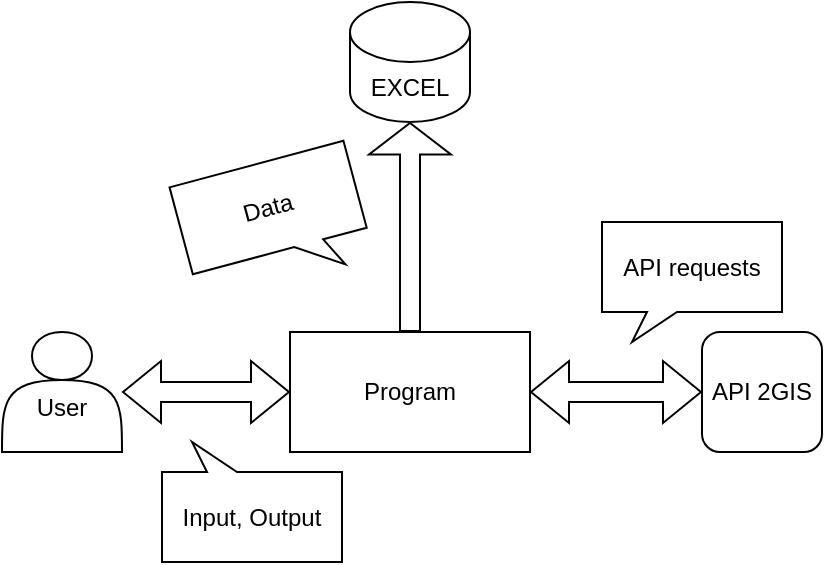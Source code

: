 <mxfile version="24.8.4">
  <diagram name="Страница — 1" id="HjlF0O2WVMcymmXI0Ss4">
    <mxGraphModel dx="660" dy="948" grid="1" gridSize="10" guides="1" tooltips="1" connect="1" arrows="1" fold="1" page="1" pageScale="1" pageWidth="827" pageHeight="1169" math="0" shadow="0">
      <root>
        <mxCell id="0" />
        <mxCell id="1" parent="0" />
        <mxCell id="fB6qS6Jc5jbiI-GZW9Oa-1" value="Program" style="rounded=0;whiteSpace=wrap;html=1;" vertex="1" parent="1">
          <mxGeometry x="354" y="555" width="120" height="60" as="geometry" />
        </mxCell>
        <mxCell id="fB6qS6Jc5jbiI-GZW9Oa-2" value="EXCEL" style="shape=cylinder3;whiteSpace=wrap;html=1;boundedLbl=1;backgroundOutline=1;size=15;" vertex="1" parent="1">
          <mxGeometry x="384" y="390" width="60" height="60" as="geometry" />
        </mxCell>
        <mxCell id="fB6qS6Jc5jbiI-GZW9Oa-3" value="API 2GIS" style="rounded=1;whiteSpace=wrap;html=1;" vertex="1" parent="1">
          <mxGeometry x="560" y="555" width="60" height="60" as="geometry" />
        </mxCell>
        <mxCell id="fB6qS6Jc5jbiI-GZW9Oa-7" value="" style="edgeStyle=orthogonalEdgeStyle;rounded=0;orthogonalLoop=1;jettySize=auto;html=1;shape=flexArrow;startArrow=block;" edge="1" parent="1" source="fB6qS6Jc5jbiI-GZW9Oa-5" target="fB6qS6Jc5jbiI-GZW9Oa-1">
          <mxGeometry relative="1" as="geometry" />
        </mxCell>
        <mxCell id="fB6qS6Jc5jbiI-GZW9Oa-5" value="&lt;br&gt;User" style="shape=actor;whiteSpace=wrap;html=1;" vertex="1" parent="1">
          <mxGeometry x="210" y="555" width="60" height="60" as="geometry" />
        </mxCell>
        <mxCell id="fB6qS6Jc5jbiI-GZW9Oa-8" value="" style="shape=flexArrow;endArrow=classic;html=1;rounded=0;exitX=0.5;exitY=0;exitDx=0;exitDy=0;entryX=0.5;entryY=1;entryDx=0;entryDy=0;entryPerimeter=0;endWidth=30;endSize=4.925;" edge="1" parent="1" source="fB6qS6Jc5jbiI-GZW9Oa-1" target="fB6qS6Jc5jbiI-GZW9Oa-2">
          <mxGeometry width="50" height="50" relative="1" as="geometry">
            <mxPoint x="490" y="560" as="sourcePoint" />
            <mxPoint x="540" y="510" as="targetPoint" />
          </mxGeometry>
        </mxCell>
        <mxCell id="fB6qS6Jc5jbiI-GZW9Oa-9" value="" style="shape=flexArrow;endArrow=classic;html=1;rounded=0;exitX=1;exitY=0.5;exitDx=0;exitDy=0;entryX=0;entryY=0.5;entryDx=0;entryDy=0;startArrow=block;" edge="1" parent="1" source="fB6qS6Jc5jbiI-GZW9Oa-1" target="fB6qS6Jc5jbiI-GZW9Oa-3">
          <mxGeometry width="50" height="50" relative="1" as="geometry">
            <mxPoint x="490" y="560" as="sourcePoint" />
            <mxPoint x="540" y="510" as="targetPoint" />
          </mxGeometry>
        </mxCell>
        <mxCell id="fB6qS6Jc5jbiI-GZW9Oa-10" value="API requests" style="whiteSpace=wrap;html=1;shape=mxgraph.basic.rectCallout;dx=30;dy=15;boundedLbl=1;" vertex="1" parent="1">
          <mxGeometry x="510" y="500" width="90" height="60" as="geometry" />
        </mxCell>
        <mxCell id="fB6qS6Jc5jbiI-GZW9Oa-11" value="Data" style="whiteSpace=wrap;html=1;shape=mxgraph.basic.rectCallout;dx=30;dy=15;boundedLbl=1;flipH=1;rotation=-15;" vertex="1" parent="1">
          <mxGeometry x="300" y="470" width="90" height="60" as="geometry" />
        </mxCell>
        <mxCell id="fB6qS6Jc5jbiI-GZW9Oa-12" value="Input, Output" style="whiteSpace=wrap;html=1;shape=mxgraph.basic.rectCallout;dx=30;dy=15;boundedLbl=1;flipH=0;rotation=0;flipV=1;" vertex="1" parent="1">
          <mxGeometry x="290" y="610" width="90" height="60" as="geometry" />
        </mxCell>
      </root>
    </mxGraphModel>
  </diagram>
</mxfile>
